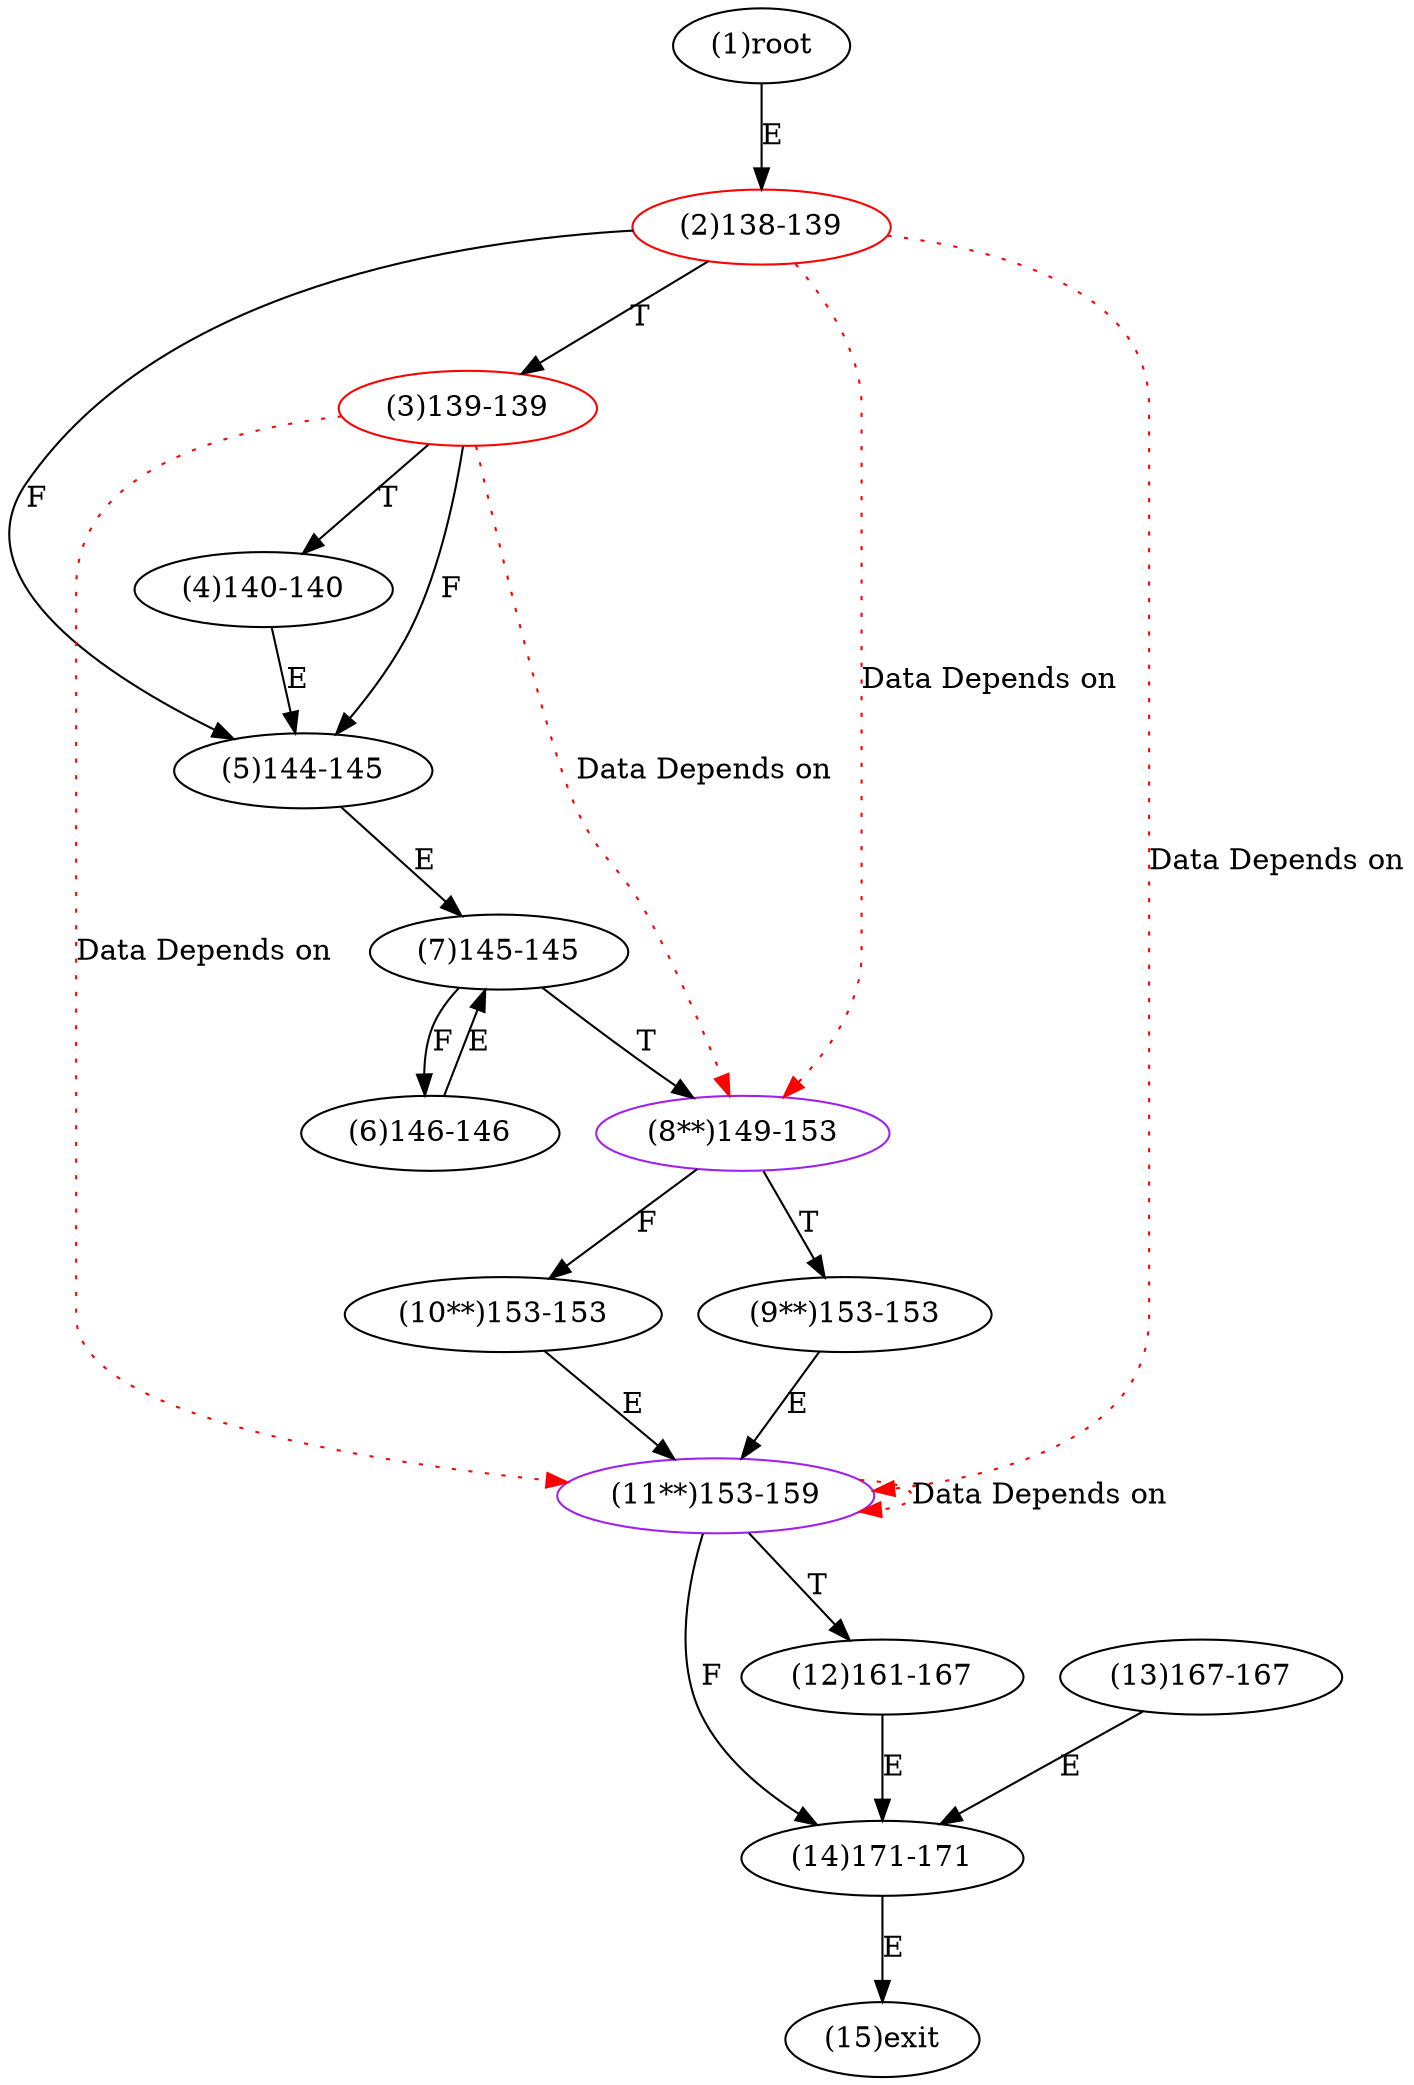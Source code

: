 digraph "" { 
1[ label="(1)root"];
2[ label="(2)138-139",color=red];
3[ label="(3)139-139",color=red];
4[ label="(4)140-140"];
5[ label="(5)144-145"];
6[ label="(6)146-146"];
7[ label="(7)145-145"];
8[ label="(8**)149-153",color=purple];
9[ label="(9**)153-153"];
10[ label="(10**)153-153"];
11[ label="(11**)153-159",color=purple];
12[ label="(12)161-167"];
13[ label="(13)167-167"];
14[ label="(14)171-171"];
15[ label="(15)exit"];
1->2[ label="E"];
2->5[ label="F"];
2->3[ label="T"];
3->5[ label="F"];
3->4[ label="T"];
4->5[ label="E"];
5->7[ label="E"];
6->7[ label="E"];
7->6[ label="F"];
7->8[ label="T"];
8->10[ label="F"];
8->9[ label="T"];
9->11[ label="E"];
10->11[ label="E"];
11->14[ label="F"];
11->12[ label="T"];
12->14[ label="E"];
13->14[ label="E"];
14->15[ label="E"];
2->11[ color="red" label="Data Depends on" style = dotted ];
2->8[ color="red" label="Data Depends on" style = dotted ];
3->11[ color="red" label="Data Depends on" style = dotted ];
3->8[ color="red" label="Data Depends on" style = dotted ];
11->11[ color="red" label="Data Depends on" style = dotted ];
}
